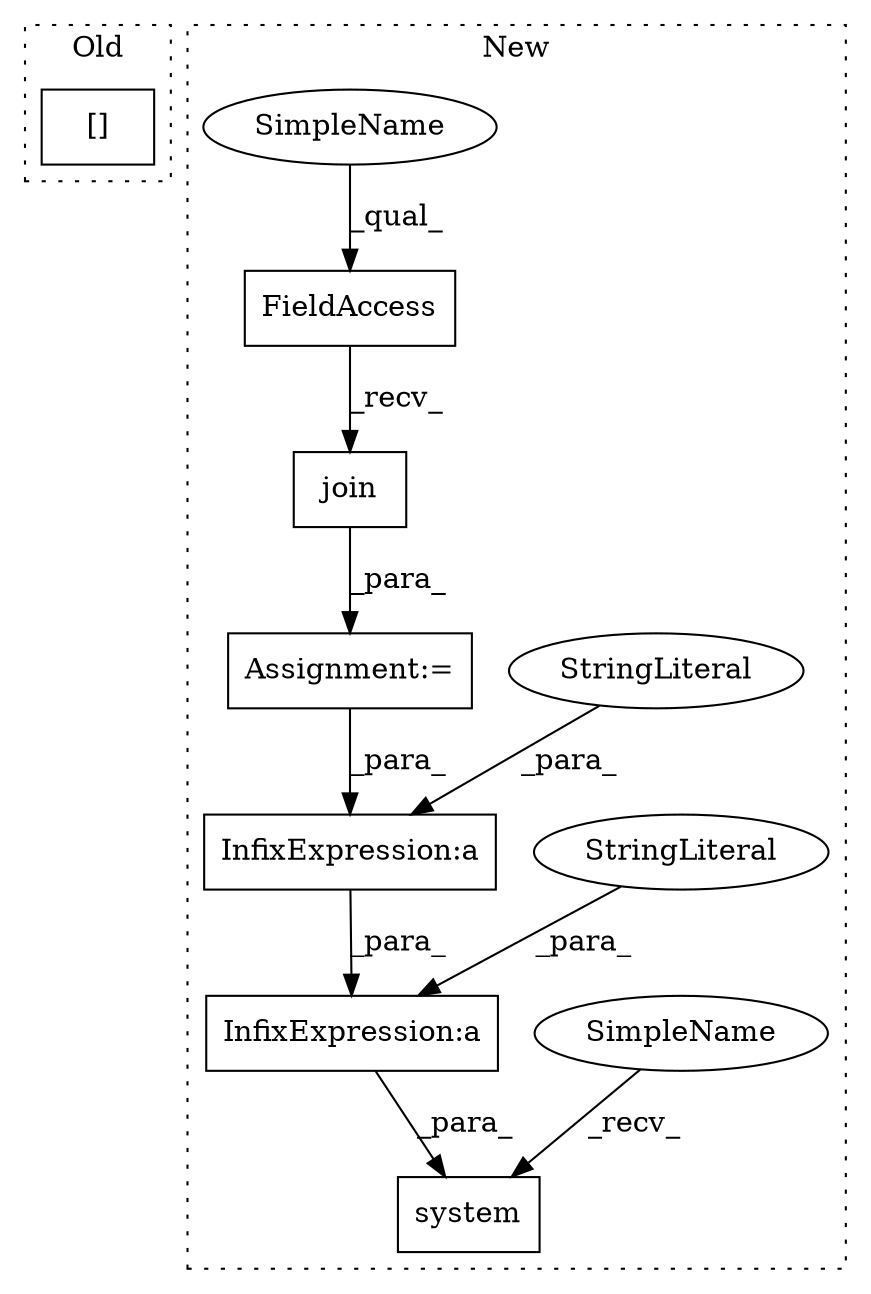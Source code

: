 digraph G {
subgraph cluster0 {
1 [label="[]" a="2" s="6425,6455" l="11,1" shape="box"];
label = "Old";
style="dotted";
}
subgraph cluster1 {
2 [label="system" a="32" s="6553,6635" l="7,1" shape="box"];
3 [label="join" a="32" s="6268,6307" l="5,1" shape="box"];
4 [label="Assignment:=" a="7" s="6259" l="1" shape="box"];
5 [label="FieldAccess" a="22" s="6260" l="7" shape="box"];
6 [label="InfixExpression:a" a="27" s="6587" l="3" shape="box"];
7 [label="InfixExpression:a" a="27" s="6575" l="3" shape="box"];
8 [label="StringLiteral" a="45" s="6590" l="45" shape="ellipse"];
9 [label="StringLiteral" a="45" s="6561" l="14" shape="ellipse"];
10 [label="SimpleName" a="42" s="6550" l="2" shape="ellipse"];
11 [label="SimpleName" a="42" s="6260" l="2" shape="ellipse"];
label = "New";
style="dotted";
}
3 -> 4 [label="_para_"];
4 -> 7 [label="_para_"];
5 -> 3 [label="_recv_"];
6 -> 2 [label="_para_"];
7 -> 6 [label="_para_"];
8 -> 6 [label="_para_"];
9 -> 7 [label="_para_"];
10 -> 2 [label="_recv_"];
11 -> 5 [label="_qual_"];
}